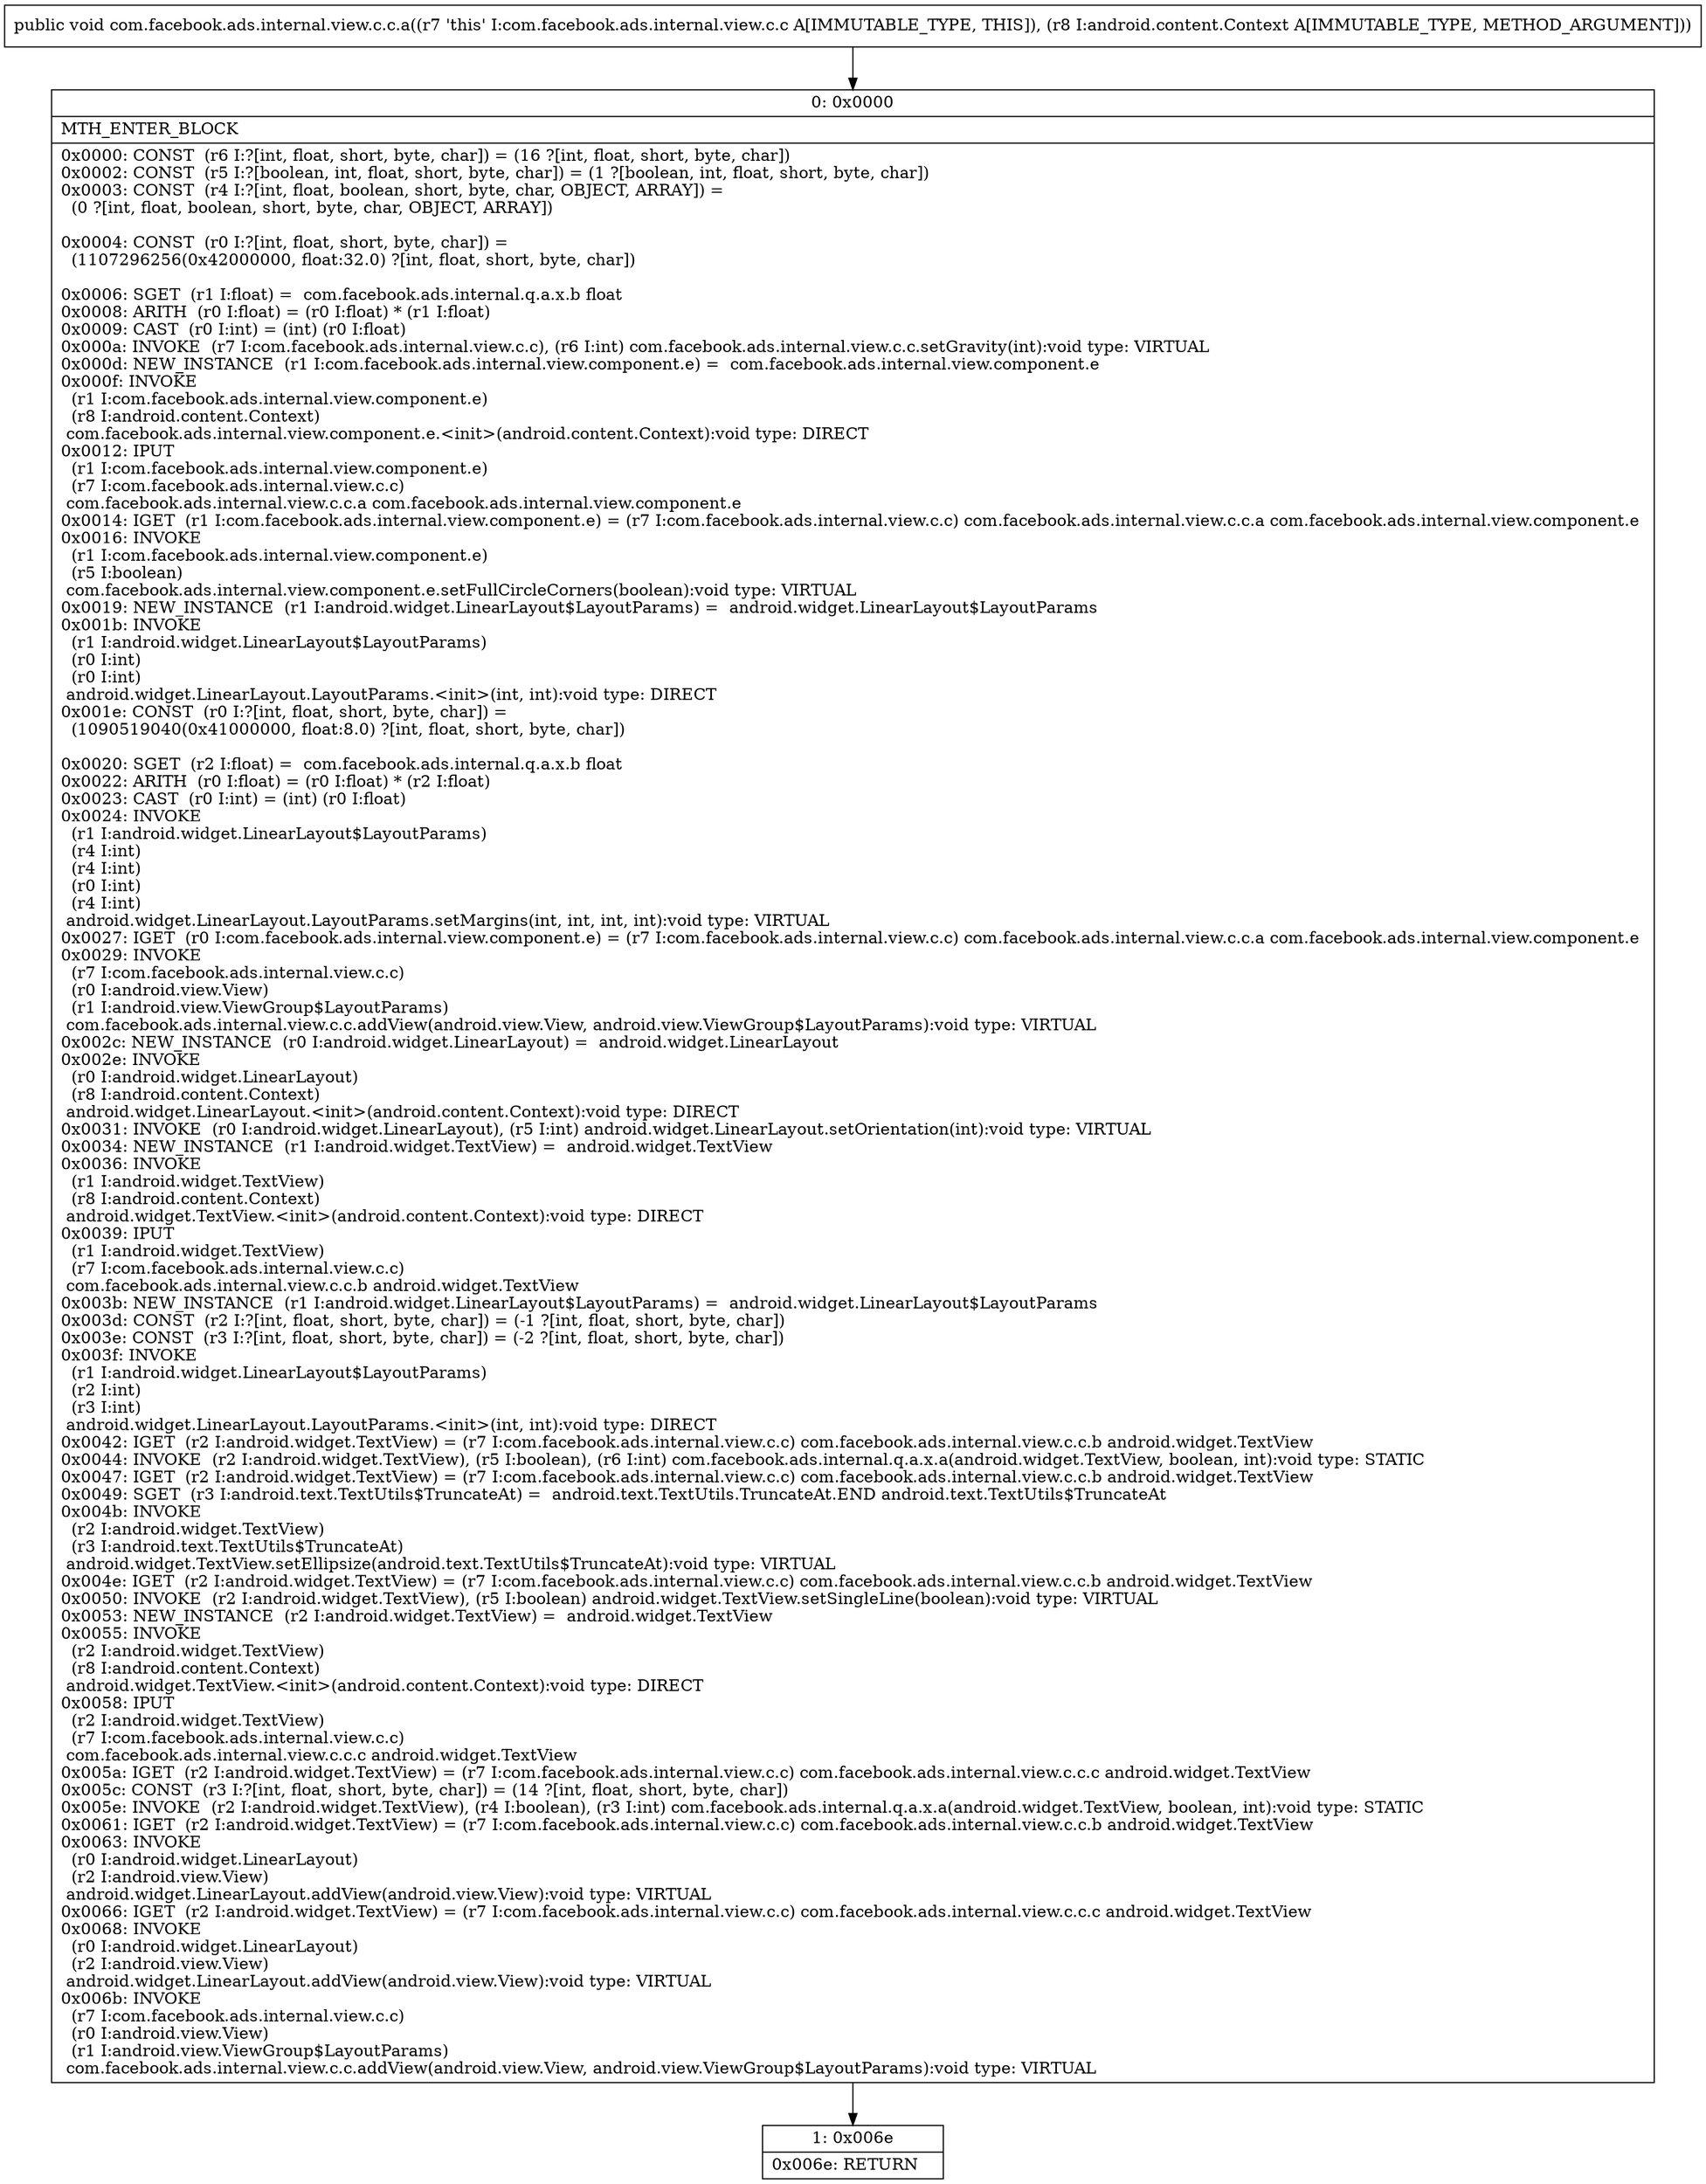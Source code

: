 digraph "CFG forcom.facebook.ads.internal.view.c.c.a(Landroid\/content\/Context;)V" {
Node_0 [shape=record,label="{0\:\ 0x0000|MTH_ENTER_BLOCK\l|0x0000: CONST  (r6 I:?[int, float, short, byte, char]) = (16 ?[int, float, short, byte, char]) \l0x0002: CONST  (r5 I:?[boolean, int, float, short, byte, char]) = (1 ?[boolean, int, float, short, byte, char]) \l0x0003: CONST  (r4 I:?[int, float, boolean, short, byte, char, OBJECT, ARRAY]) = \l  (0 ?[int, float, boolean, short, byte, char, OBJECT, ARRAY])\l \l0x0004: CONST  (r0 I:?[int, float, short, byte, char]) = \l  (1107296256(0x42000000, float:32.0) ?[int, float, short, byte, char])\l \l0x0006: SGET  (r1 I:float) =  com.facebook.ads.internal.q.a.x.b float \l0x0008: ARITH  (r0 I:float) = (r0 I:float) * (r1 I:float) \l0x0009: CAST  (r0 I:int) = (int) (r0 I:float) \l0x000a: INVOKE  (r7 I:com.facebook.ads.internal.view.c.c), (r6 I:int) com.facebook.ads.internal.view.c.c.setGravity(int):void type: VIRTUAL \l0x000d: NEW_INSTANCE  (r1 I:com.facebook.ads.internal.view.component.e) =  com.facebook.ads.internal.view.component.e \l0x000f: INVOKE  \l  (r1 I:com.facebook.ads.internal.view.component.e)\l  (r8 I:android.content.Context)\l com.facebook.ads.internal.view.component.e.\<init\>(android.content.Context):void type: DIRECT \l0x0012: IPUT  \l  (r1 I:com.facebook.ads.internal.view.component.e)\l  (r7 I:com.facebook.ads.internal.view.c.c)\l com.facebook.ads.internal.view.c.c.a com.facebook.ads.internal.view.component.e \l0x0014: IGET  (r1 I:com.facebook.ads.internal.view.component.e) = (r7 I:com.facebook.ads.internal.view.c.c) com.facebook.ads.internal.view.c.c.a com.facebook.ads.internal.view.component.e \l0x0016: INVOKE  \l  (r1 I:com.facebook.ads.internal.view.component.e)\l  (r5 I:boolean)\l com.facebook.ads.internal.view.component.e.setFullCircleCorners(boolean):void type: VIRTUAL \l0x0019: NEW_INSTANCE  (r1 I:android.widget.LinearLayout$LayoutParams) =  android.widget.LinearLayout$LayoutParams \l0x001b: INVOKE  \l  (r1 I:android.widget.LinearLayout$LayoutParams)\l  (r0 I:int)\l  (r0 I:int)\l android.widget.LinearLayout.LayoutParams.\<init\>(int, int):void type: DIRECT \l0x001e: CONST  (r0 I:?[int, float, short, byte, char]) = \l  (1090519040(0x41000000, float:8.0) ?[int, float, short, byte, char])\l \l0x0020: SGET  (r2 I:float) =  com.facebook.ads.internal.q.a.x.b float \l0x0022: ARITH  (r0 I:float) = (r0 I:float) * (r2 I:float) \l0x0023: CAST  (r0 I:int) = (int) (r0 I:float) \l0x0024: INVOKE  \l  (r1 I:android.widget.LinearLayout$LayoutParams)\l  (r4 I:int)\l  (r4 I:int)\l  (r0 I:int)\l  (r4 I:int)\l android.widget.LinearLayout.LayoutParams.setMargins(int, int, int, int):void type: VIRTUAL \l0x0027: IGET  (r0 I:com.facebook.ads.internal.view.component.e) = (r7 I:com.facebook.ads.internal.view.c.c) com.facebook.ads.internal.view.c.c.a com.facebook.ads.internal.view.component.e \l0x0029: INVOKE  \l  (r7 I:com.facebook.ads.internal.view.c.c)\l  (r0 I:android.view.View)\l  (r1 I:android.view.ViewGroup$LayoutParams)\l com.facebook.ads.internal.view.c.c.addView(android.view.View, android.view.ViewGroup$LayoutParams):void type: VIRTUAL \l0x002c: NEW_INSTANCE  (r0 I:android.widget.LinearLayout) =  android.widget.LinearLayout \l0x002e: INVOKE  \l  (r0 I:android.widget.LinearLayout)\l  (r8 I:android.content.Context)\l android.widget.LinearLayout.\<init\>(android.content.Context):void type: DIRECT \l0x0031: INVOKE  (r0 I:android.widget.LinearLayout), (r5 I:int) android.widget.LinearLayout.setOrientation(int):void type: VIRTUAL \l0x0034: NEW_INSTANCE  (r1 I:android.widget.TextView) =  android.widget.TextView \l0x0036: INVOKE  \l  (r1 I:android.widget.TextView)\l  (r8 I:android.content.Context)\l android.widget.TextView.\<init\>(android.content.Context):void type: DIRECT \l0x0039: IPUT  \l  (r1 I:android.widget.TextView)\l  (r7 I:com.facebook.ads.internal.view.c.c)\l com.facebook.ads.internal.view.c.c.b android.widget.TextView \l0x003b: NEW_INSTANCE  (r1 I:android.widget.LinearLayout$LayoutParams) =  android.widget.LinearLayout$LayoutParams \l0x003d: CONST  (r2 I:?[int, float, short, byte, char]) = (\-1 ?[int, float, short, byte, char]) \l0x003e: CONST  (r3 I:?[int, float, short, byte, char]) = (\-2 ?[int, float, short, byte, char]) \l0x003f: INVOKE  \l  (r1 I:android.widget.LinearLayout$LayoutParams)\l  (r2 I:int)\l  (r3 I:int)\l android.widget.LinearLayout.LayoutParams.\<init\>(int, int):void type: DIRECT \l0x0042: IGET  (r2 I:android.widget.TextView) = (r7 I:com.facebook.ads.internal.view.c.c) com.facebook.ads.internal.view.c.c.b android.widget.TextView \l0x0044: INVOKE  (r2 I:android.widget.TextView), (r5 I:boolean), (r6 I:int) com.facebook.ads.internal.q.a.x.a(android.widget.TextView, boolean, int):void type: STATIC \l0x0047: IGET  (r2 I:android.widget.TextView) = (r7 I:com.facebook.ads.internal.view.c.c) com.facebook.ads.internal.view.c.c.b android.widget.TextView \l0x0049: SGET  (r3 I:android.text.TextUtils$TruncateAt) =  android.text.TextUtils.TruncateAt.END android.text.TextUtils$TruncateAt \l0x004b: INVOKE  \l  (r2 I:android.widget.TextView)\l  (r3 I:android.text.TextUtils$TruncateAt)\l android.widget.TextView.setEllipsize(android.text.TextUtils$TruncateAt):void type: VIRTUAL \l0x004e: IGET  (r2 I:android.widget.TextView) = (r7 I:com.facebook.ads.internal.view.c.c) com.facebook.ads.internal.view.c.c.b android.widget.TextView \l0x0050: INVOKE  (r2 I:android.widget.TextView), (r5 I:boolean) android.widget.TextView.setSingleLine(boolean):void type: VIRTUAL \l0x0053: NEW_INSTANCE  (r2 I:android.widget.TextView) =  android.widget.TextView \l0x0055: INVOKE  \l  (r2 I:android.widget.TextView)\l  (r8 I:android.content.Context)\l android.widget.TextView.\<init\>(android.content.Context):void type: DIRECT \l0x0058: IPUT  \l  (r2 I:android.widget.TextView)\l  (r7 I:com.facebook.ads.internal.view.c.c)\l com.facebook.ads.internal.view.c.c.c android.widget.TextView \l0x005a: IGET  (r2 I:android.widget.TextView) = (r7 I:com.facebook.ads.internal.view.c.c) com.facebook.ads.internal.view.c.c.c android.widget.TextView \l0x005c: CONST  (r3 I:?[int, float, short, byte, char]) = (14 ?[int, float, short, byte, char]) \l0x005e: INVOKE  (r2 I:android.widget.TextView), (r4 I:boolean), (r3 I:int) com.facebook.ads.internal.q.a.x.a(android.widget.TextView, boolean, int):void type: STATIC \l0x0061: IGET  (r2 I:android.widget.TextView) = (r7 I:com.facebook.ads.internal.view.c.c) com.facebook.ads.internal.view.c.c.b android.widget.TextView \l0x0063: INVOKE  \l  (r0 I:android.widget.LinearLayout)\l  (r2 I:android.view.View)\l android.widget.LinearLayout.addView(android.view.View):void type: VIRTUAL \l0x0066: IGET  (r2 I:android.widget.TextView) = (r7 I:com.facebook.ads.internal.view.c.c) com.facebook.ads.internal.view.c.c.c android.widget.TextView \l0x0068: INVOKE  \l  (r0 I:android.widget.LinearLayout)\l  (r2 I:android.view.View)\l android.widget.LinearLayout.addView(android.view.View):void type: VIRTUAL \l0x006b: INVOKE  \l  (r7 I:com.facebook.ads.internal.view.c.c)\l  (r0 I:android.view.View)\l  (r1 I:android.view.ViewGroup$LayoutParams)\l com.facebook.ads.internal.view.c.c.addView(android.view.View, android.view.ViewGroup$LayoutParams):void type: VIRTUAL \l}"];
Node_1 [shape=record,label="{1\:\ 0x006e|0x006e: RETURN   \l}"];
MethodNode[shape=record,label="{public void com.facebook.ads.internal.view.c.c.a((r7 'this' I:com.facebook.ads.internal.view.c.c A[IMMUTABLE_TYPE, THIS]), (r8 I:android.content.Context A[IMMUTABLE_TYPE, METHOD_ARGUMENT])) }"];
MethodNode -> Node_0;
Node_0 -> Node_1;
}

